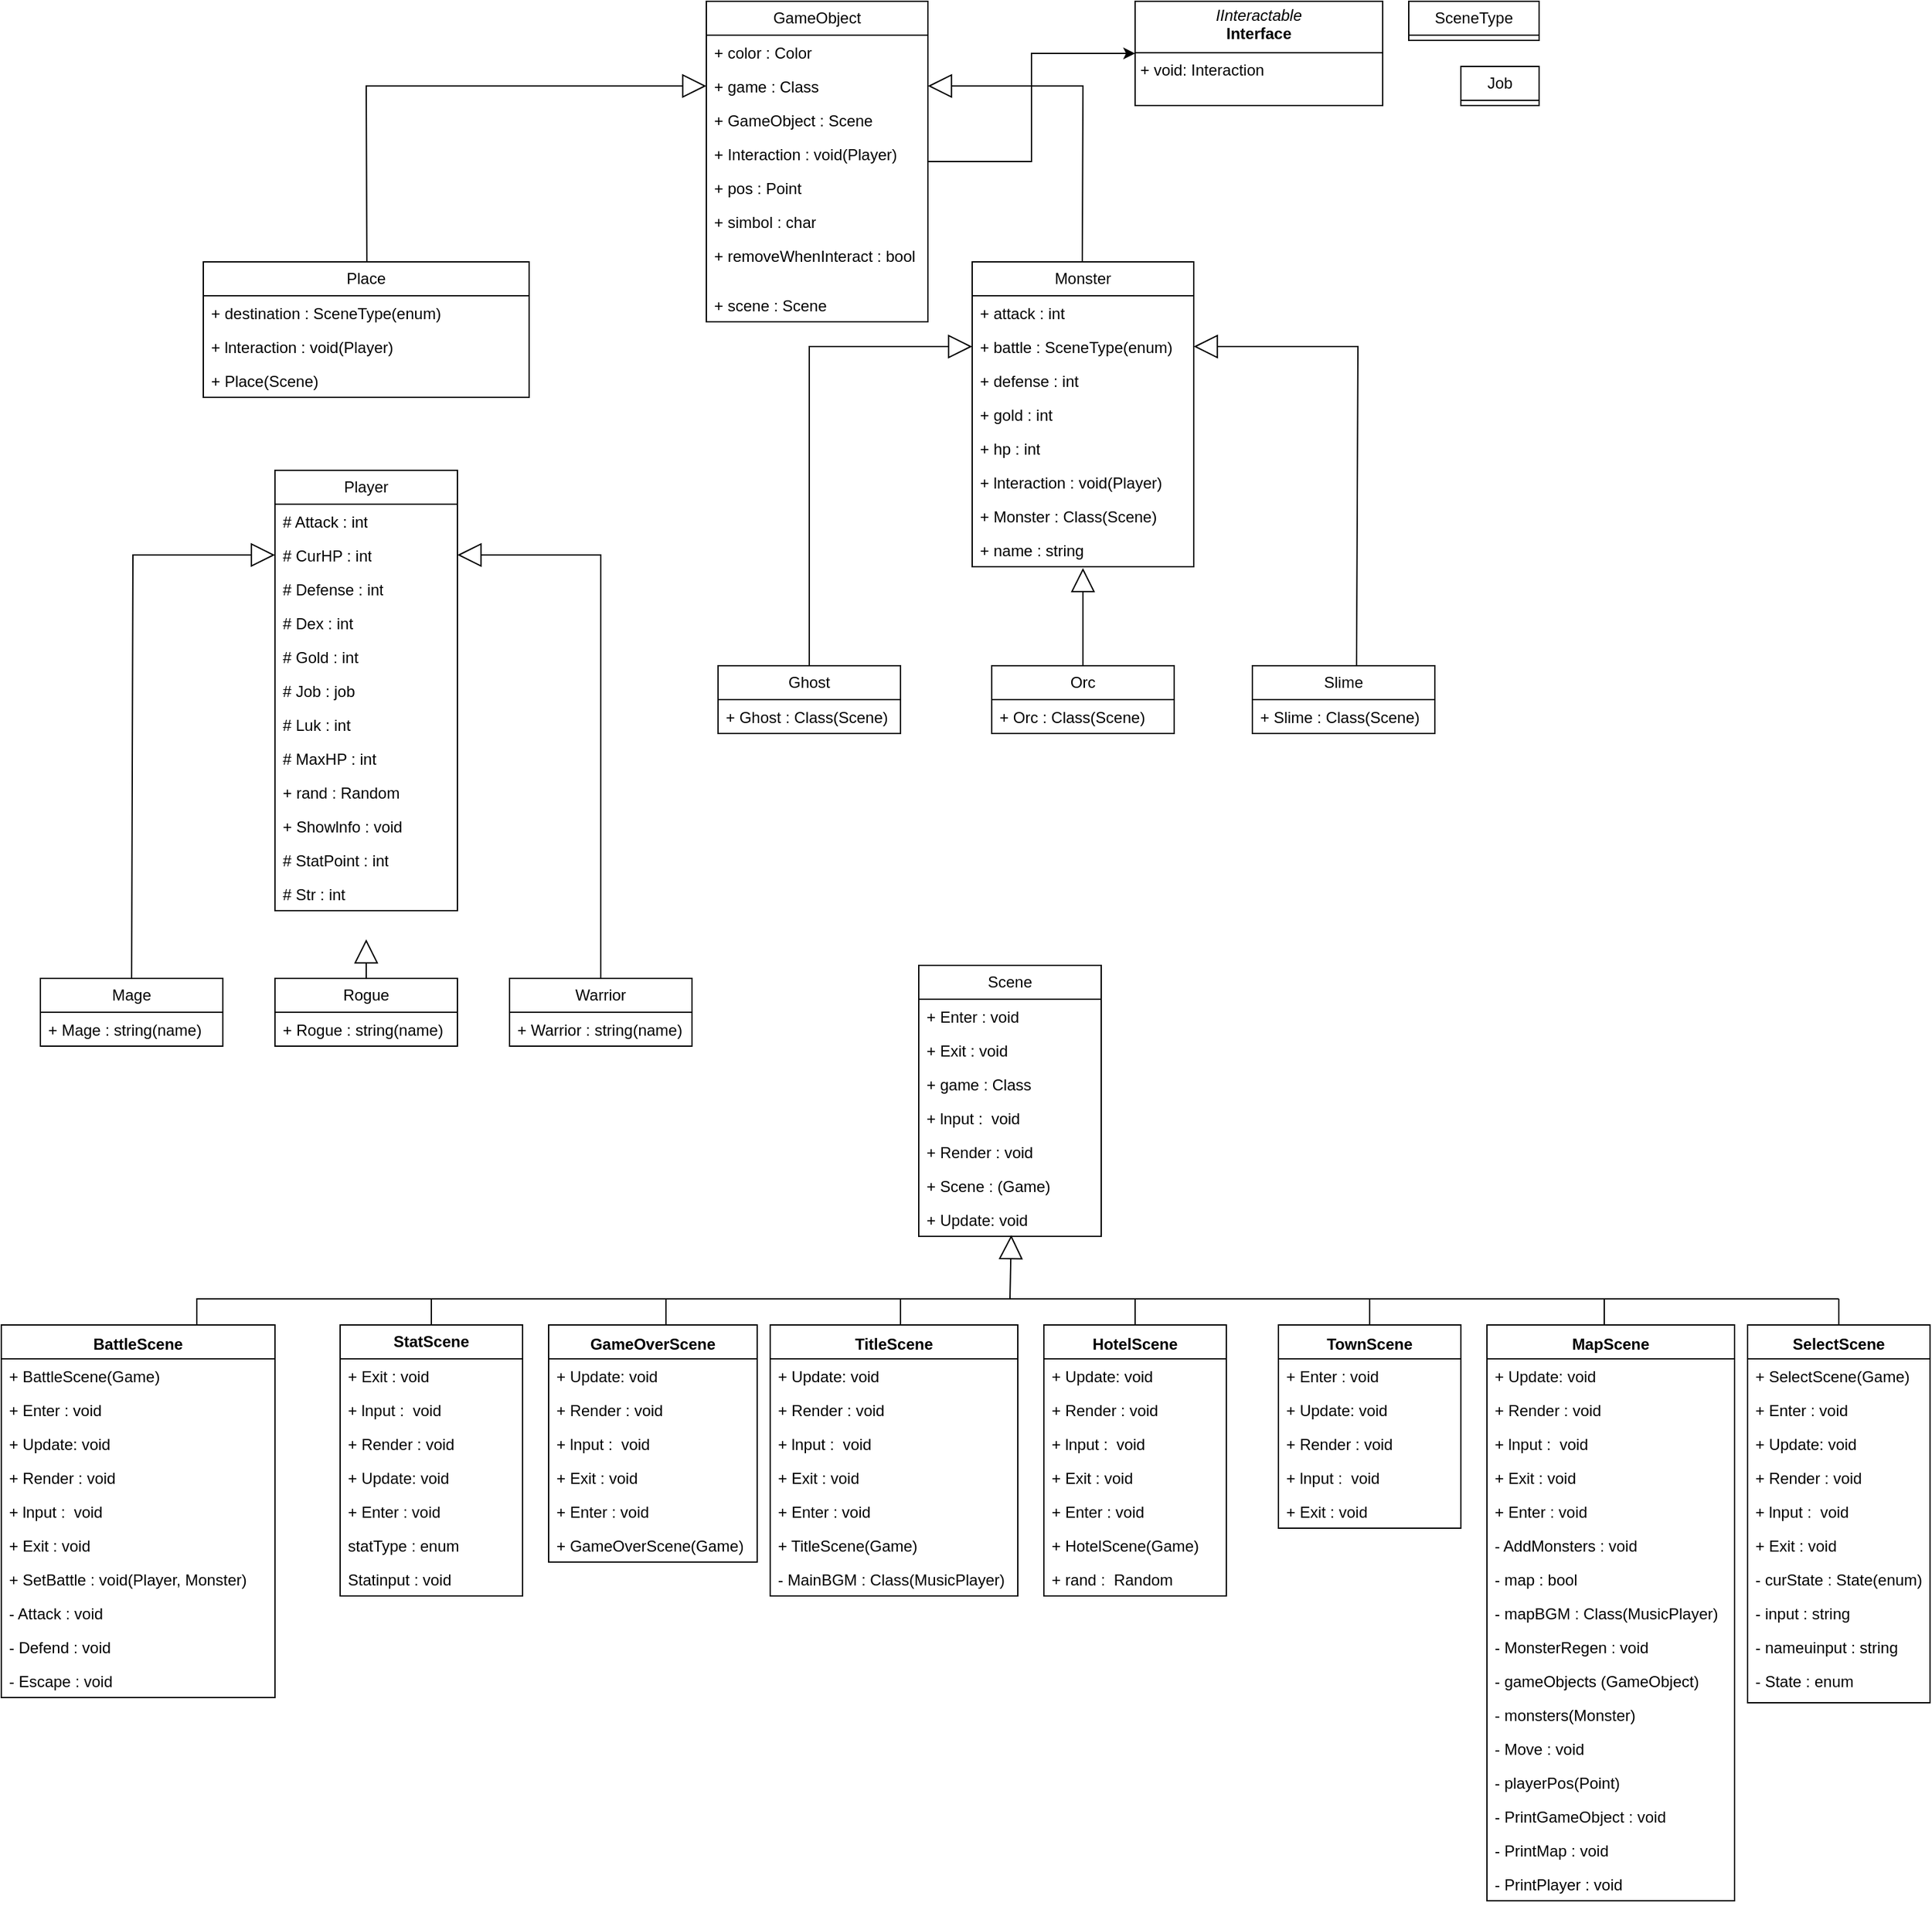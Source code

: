 <mxfile version="24.7.7">
  <diagram name="페이지-1" id="ybcereJRjwq0Tpr9Gh8Q">
    <mxGraphModel dx="2000" dy="542" grid="1" gridSize="10" guides="1" tooltips="1" connect="1" arrows="1" fold="1" page="1" pageScale="1" pageWidth="827" pageHeight="1169" math="0" shadow="0">
      <root>
        <mxCell id="0" />
        <mxCell id="1" parent="0" />
        <mxCell id="uHMEHCR13HXGGmABG1et-1" value="SceneType" style="swimlane;fontStyle=0;childLayout=stackLayout;horizontal=1;startSize=26;fillColor=none;horizontalStack=0;resizeParent=1;resizeParentMax=0;resizeLast=0;collapsible=1;marginBottom=0;whiteSpace=wrap;html=1;" vertex="1" collapsed="1" parent="1">
          <mxGeometry x="720" y="40" width="100" height="30" as="geometry">
            <mxRectangle x="720" y="40" width="140" height="234" as="alternateBounds" />
          </mxGeometry>
        </mxCell>
        <mxCell id="uHMEHCR13HXGGmABG1et-2" value="+ Title&amp;nbsp;: enum" style="text;strokeColor=none;fillColor=none;align=left;verticalAlign=top;spacingLeft=4;spacingRight=4;overflow=hidden;rotatable=0;points=[[0,0.5],[1,0.5]];portConstraint=eastwest;whiteSpace=wrap;html=1;" vertex="1" parent="uHMEHCR13HXGGmABG1et-1">
          <mxGeometry y="26" width="140" height="26" as="geometry" />
        </mxCell>
        <mxCell id="uHMEHCR13HXGGmABG1et-3" value="+ Select&amp;nbsp;: enum" style="text;strokeColor=none;fillColor=none;align=left;verticalAlign=top;spacingLeft=4;spacingRight=4;overflow=hidden;rotatable=0;points=[[0,0.5],[1,0.5]];portConstraint=eastwest;whiteSpace=wrap;html=1;" vertex="1" parent="uHMEHCR13HXGGmABG1et-1">
          <mxGeometry y="52" width="140" height="26" as="geometry" />
        </mxCell>
        <mxCell id="uHMEHCR13HXGGmABG1et-4" value="+ Town&amp;nbsp;: enum" style="text;strokeColor=none;fillColor=none;align=left;verticalAlign=top;spacingLeft=4;spacingRight=4;overflow=hidden;rotatable=0;points=[[0,0.5],[1,0.5]];portConstraint=eastwest;whiteSpace=wrap;html=1;" vertex="1" parent="uHMEHCR13HXGGmABG1et-1">
          <mxGeometry y="78" width="140" height="26" as="geometry" />
        </mxCell>
        <mxCell id="uHMEHCR13HXGGmABG1et-24" value="+ Hotel : enum" style="text;strokeColor=none;fillColor=none;align=left;verticalAlign=top;spacingLeft=4;spacingRight=4;overflow=hidden;rotatable=0;points=[[0,0.5],[1,0.5]];portConstraint=eastwest;whiteSpace=wrap;html=1;" vertex="1" parent="uHMEHCR13HXGGmABG1et-1">
          <mxGeometry y="104" width="140" height="26" as="geometry" />
        </mxCell>
        <mxCell id="uHMEHCR13HXGGmABG1et-23" value="+ Battle : enum" style="text;strokeColor=none;fillColor=none;align=left;verticalAlign=top;spacingLeft=4;spacingRight=4;overflow=hidden;rotatable=0;points=[[0,0.5],[1,0.5]];portConstraint=eastwest;whiteSpace=wrap;html=1;" vertex="1" parent="uHMEHCR13HXGGmABG1et-1">
          <mxGeometry y="130" width="140" height="26" as="geometry" />
        </mxCell>
        <mxCell id="uHMEHCR13HXGGmABG1et-22" value="+ Stat&amp;nbsp;: enum" style="text;strokeColor=none;fillColor=none;align=left;verticalAlign=top;spacingLeft=4;spacingRight=4;overflow=hidden;rotatable=0;points=[[0,0.5],[1,0.5]];portConstraint=eastwest;whiteSpace=wrap;html=1;" vertex="1" parent="uHMEHCR13HXGGmABG1et-1">
          <mxGeometry y="156" width="140" height="26" as="geometry" />
        </mxCell>
        <mxCell id="uHMEHCR13HXGGmABG1et-21" value="+ Map&amp;nbsp;: enum" style="text;strokeColor=none;fillColor=none;align=left;verticalAlign=top;spacingLeft=4;spacingRight=4;overflow=hidden;rotatable=0;points=[[0,0.5],[1,0.5]];portConstraint=eastwest;whiteSpace=wrap;html=1;" vertex="1" parent="uHMEHCR13HXGGmABG1et-1">
          <mxGeometry y="182" width="140" height="26" as="geometry" />
        </mxCell>
        <mxCell id="uHMEHCR13HXGGmABG1et-20" value="+ GameOver&amp;nbsp;: enum" style="text;strokeColor=none;fillColor=none;align=left;verticalAlign=top;spacingLeft=4;spacingRight=4;overflow=hidden;rotatable=0;points=[[0,0.5],[1,0.5]];portConstraint=eastwest;whiteSpace=wrap;html=1;" vertex="1" parent="uHMEHCR13HXGGmABG1et-1">
          <mxGeometry y="208" width="140" height="26" as="geometry" />
        </mxCell>
        <mxCell id="uHMEHCR13HXGGmABG1et-70" style="edgeStyle=orthogonalEdgeStyle;rounded=0;orthogonalLoop=1;jettySize=auto;html=1;entryX=0;entryY=0.5;entryDx=0;entryDy=0;" edge="1" parent="1" source="uHMEHCR13HXGGmABG1et-5" target="uHMEHCR13HXGGmABG1et-25">
          <mxGeometry relative="1" as="geometry" />
        </mxCell>
        <mxCell id="uHMEHCR13HXGGmABG1et-5" value="GameObject" style="swimlane;fontStyle=0;childLayout=stackLayout;horizontal=1;startSize=26;fillColor=none;horizontalStack=0;resizeParent=1;resizeParentMax=0;resizeLast=0;collapsible=1;marginBottom=0;whiteSpace=wrap;html=1;" vertex="1" parent="1">
          <mxGeometry x="181" y="40" width="170" height="246" as="geometry">
            <mxRectangle x="210" y="40" width="110" height="30" as="alternateBounds" />
          </mxGeometry>
        </mxCell>
        <mxCell id="uHMEHCR13HXGGmABG1et-6" value="+ color : Color" style="text;strokeColor=none;fillColor=none;align=left;verticalAlign=top;spacingLeft=4;spacingRight=4;overflow=hidden;rotatable=0;points=[[0,0.5],[1,0.5]];portConstraint=eastwest;whiteSpace=wrap;html=1;" vertex="1" parent="uHMEHCR13HXGGmABG1et-5">
          <mxGeometry y="26" width="170" height="26" as="geometry" />
        </mxCell>
        <mxCell id="uHMEHCR13HXGGmABG1et-7" value="+ game : Class" style="text;strokeColor=none;fillColor=none;align=left;verticalAlign=top;spacingLeft=4;spacingRight=4;overflow=hidden;rotatable=0;points=[[0,0.5],[1,0.5]];portConstraint=eastwest;whiteSpace=wrap;html=1;" vertex="1" parent="uHMEHCR13HXGGmABG1et-5">
          <mxGeometry y="52" width="170" height="26" as="geometry" />
        </mxCell>
        <mxCell id="uHMEHCR13HXGGmABG1et-8" value="+ GameObject&amp;nbsp;: Scene" style="text;strokeColor=none;fillColor=none;align=left;verticalAlign=top;spacingLeft=4;spacingRight=4;overflow=hidden;rotatable=0;points=[[0,0.5],[1,0.5]];portConstraint=eastwest;whiteSpace=wrap;html=1;" vertex="1" parent="uHMEHCR13HXGGmABG1et-5">
          <mxGeometry y="78" width="170" height="26" as="geometry" />
        </mxCell>
        <mxCell id="uHMEHCR13HXGGmABG1et-106" value="+ Interaction : void(Player)" style="text;strokeColor=none;fillColor=none;align=left;verticalAlign=top;spacingLeft=4;spacingRight=4;overflow=hidden;rotatable=0;points=[[0,0.5],[1,0.5]];portConstraint=eastwest;whiteSpace=wrap;html=1;" vertex="1" parent="uHMEHCR13HXGGmABG1et-5">
          <mxGeometry y="104" width="170" height="26" as="geometry" />
        </mxCell>
        <mxCell id="uHMEHCR13HXGGmABG1et-105" value="+ pos : Point" style="text;strokeColor=none;fillColor=none;align=left;verticalAlign=top;spacingLeft=4;spacingRight=4;overflow=hidden;rotatable=0;points=[[0,0.5],[1,0.5]];portConstraint=eastwest;whiteSpace=wrap;html=1;" vertex="1" parent="uHMEHCR13HXGGmABG1et-5">
          <mxGeometry y="130" width="170" height="26" as="geometry" />
        </mxCell>
        <mxCell id="uHMEHCR13HXGGmABG1et-104" value="+ simbol : char" style="text;strokeColor=none;fillColor=none;align=left;verticalAlign=top;spacingLeft=4;spacingRight=4;overflow=hidden;rotatable=0;points=[[0,0.5],[1,0.5]];portConstraint=eastwest;whiteSpace=wrap;html=1;" vertex="1" parent="uHMEHCR13HXGGmABG1et-5">
          <mxGeometry y="156" width="170" height="26" as="geometry" />
        </mxCell>
        <mxCell id="uHMEHCR13HXGGmABG1et-103" value="+&amp;nbsp;removeWhenInteract : bool" style="text;strokeColor=none;fillColor=none;align=left;verticalAlign=top;spacingLeft=4;spacingRight=4;overflow=hidden;rotatable=0;points=[[0,0.5],[1,0.5]];portConstraint=eastwest;whiteSpace=wrap;html=1;" vertex="1" parent="uHMEHCR13HXGGmABG1et-5">
          <mxGeometry y="182" width="170" height="38" as="geometry" />
        </mxCell>
        <mxCell id="uHMEHCR13HXGGmABG1et-102" value="+ scene : Scene" style="text;strokeColor=none;fillColor=none;align=left;verticalAlign=top;spacingLeft=4;spacingRight=4;overflow=hidden;rotatable=0;points=[[0,0.5],[1,0.5]];portConstraint=eastwest;whiteSpace=wrap;html=1;" vertex="1" parent="uHMEHCR13HXGGmABG1et-5">
          <mxGeometry y="220" width="170" height="26" as="geometry" />
        </mxCell>
        <mxCell id="uHMEHCR13HXGGmABG1et-9" value="Place" style="swimlane;fontStyle=0;childLayout=stackLayout;horizontal=1;startSize=26;fillColor=none;horizontalStack=0;resizeParent=1;resizeParentMax=0;resizeLast=0;collapsible=1;marginBottom=0;whiteSpace=wrap;html=1;" vertex="1" parent="1">
          <mxGeometry x="-205" y="240" width="250" height="104" as="geometry" />
        </mxCell>
        <mxCell id="uHMEHCR13HXGGmABG1et-10" value="+ destination : SceneType(enum)" style="text;strokeColor=none;fillColor=none;align=left;verticalAlign=top;spacingLeft=4;spacingRight=4;overflow=hidden;rotatable=0;points=[[0,0.5],[1,0.5]];portConstraint=eastwest;whiteSpace=wrap;html=1;" vertex="1" parent="uHMEHCR13HXGGmABG1et-9">
          <mxGeometry y="26" width="250" height="26" as="geometry" />
        </mxCell>
        <mxCell id="uHMEHCR13HXGGmABG1et-11" value="+ lnteraction : void(Player)" style="text;strokeColor=none;fillColor=none;align=left;verticalAlign=top;spacingLeft=4;spacingRight=4;overflow=hidden;rotatable=0;points=[[0,0.5],[1,0.5]];portConstraint=eastwest;whiteSpace=wrap;html=1;" vertex="1" parent="uHMEHCR13HXGGmABG1et-9">
          <mxGeometry y="52" width="250" height="26" as="geometry" />
        </mxCell>
        <mxCell id="uHMEHCR13HXGGmABG1et-12" value="+ Place(Scene)" style="text;strokeColor=none;fillColor=none;align=left;verticalAlign=top;spacingLeft=4;spacingRight=4;overflow=hidden;rotatable=0;points=[[0,0.5],[1,0.5]];portConstraint=eastwest;whiteSpace=wrap;html=1;" vertex="1" parent="uHMEHCR13HXGGmABG1et-9">
          <mxGeometry y="78" width="250" height="26" as="geometry" />
        </mxCell>
        <mxCell id="uHMEHCR13HXGGmABG1et-13" value="Job" style="swimlane;fontStyle=0;childLayout=stackLayout;horizontal=1;startSize=26;fillColor=none;horizontalStack=0;resizeParent=1;resizeParentMax=0;resizeLast=0;collapsible=1;marginBottom=0;whiteSpace=wrap;html=1;" vertex="1" collapsed="1" parent="1">
          <mxGeometry x="760" y="90" width="60" height="30" as="geometry">
            <mxRectangle x="760" y="90" width="140" height="104" as="alternateBounds" />
          </mxGeometry>
        </mxCell>
        <mxCell id="uHMEHCR13HXGGmABG1et-14" value="+ Warrior&amp;nbsp;: enum" style="text;strokeColor=none;fillColor=none;align=left;verticalAlign=top;spacingLeft=4;spacingRight=4;overflow=hidden;rotatable=0;points=[[0,0.5],[1,0.5]];portConstraint=eastwest;whiteSpace=wrap;html=1;" vertex="1" parent="uHMEHCR13HXGGmABG1et-13">
          <mxGeometry y="26" width="140" height="26" as="geometry" />
        </mxCell>
        <mxCell id="uHMEHCR13HXGGmABG1et-15" value="+ Mage&amp;nbsp;: enum" style="text;strokeColor=none;fillColor=none;align=left;verticalAlign=top;spacingLeft=4;spacingRight=4;overflow=hidden;rotatable=0;points=[[0,0.5],[1,0.5]];portConstraint=eastwest;whiteSpace=wrap;html=1;" vertex="1" parent="uHMEHCR13HXGGmABG1et-13">
          <mxGeometry y="52" width="140" height="26" as="geometry" />
        </mxCell>
        <mxCell id="uHMEHCR13HXGGmABG1et-16" value="+ Rogue&amp;nbsp;: enum" style="text;strokeColor=none;fillColor=none;align=left;verticalAlign=top;spacingLeft=4;spacingRight=4;overflow=hidden;rotatable=0;points=[[0,0.5],[1,0.5]];portConstraint=eastwest;whiteSpace=wrap;html=1;" vertex="1" parent="uHMEHCR13HXGGmABG1et-13">
          <mxGeometry y="78" width="140" height="26" as="geometry" />
        </mxCell>
        <mxCell id="uHMEHCR13HXGGmABG1et-25" value="&lt;p style=&quot;margin:0px;margin-top:4px;text-align:center;&quot;&gt;&lt;i&gt;IInteractable&lt;/i&gt;&lt;br&gt;&lt;b&gt;Interface&lt;/b&gt;&lt;/p&gt;&lt;hr size=&quot;1&quot; style=&quot;border-style:solid;&quot;&gt;&lt;p style=&quot;margin:0px;margin-left:4px;&quot;&gt;+ void: Interaction&lt;/p&gt;&lt;p style=&quot;margin:0px;margin-left:4px;&quot;&gt;&lt;br&gt;&lt;/p&gt;" style="verticalAlign=top;align=left;overflow=fill;html=1;whiteSpace=wrap;" vertex="1" parent="1">
          <mxGeometry x="510" y="40" width="190" height="80" as="geometry" />
        </mxCell>
        <mxCell id="uHMEHCR13HXGGmABG1et-26" value="Slime" style="swimlane;fontStyle=0;childLayout=stackLayout;horizontal=1;startSize=26;fillColor=none;horizontalStack=0;resizeParent=1;resizeParentMax=0;resizeLast=0;collapsible=1;marginBottom=0;whiteSpace=wrap;html=1;" vertex="1" parent="1">
          <mxGeometry x="600" y="550" width="140" height="52" as="geometry">
            <mxRectangle x="610" y="400" width="70" height="30" as="alternateBounds" />
          </mxGeometry>
        </mxCell>
        <mxCell id="uHMEHCR13HXGGmABG1et-27" value="+ Slime&amp;nbsp;: Class(Scene)" style="text;strokeColor=none;fillColor=none;align=left;verticalAlign=top;spacingLeft=4;spacingRight=4;overflow=hidden;rotatable=0;points=[[0,0.5],[1,0.5]];portConstraint=eastwest;whiteSpace=wrap;html=1;" vertex="1" parent="uHMEHCR13HXGGmABG1et-26">
          <mxGeometry y="26" width="140" height="26" as="geometry" />
        </mxCell>
        <mxCell id="uHMEHCR13HXGGmABG1et-30" value="Rogue" style="swimlane;fontStyle=0;childLayout=stackLayout;horizontal=1;startSize=26;fillColor=none;horizontalStack=0;resizeParent=1;resizeParentMax=0;resizeLast=0;collapsible=1;marginBottom=0;whiteSpace=wrap;html=1;" vertex="1" parent="1">
          <mxGeometry x="-150" y="790" width="140" height="52" as="geometry" />
        </mxCell>
        <mxCell id="uHMEHCR13HXGGmABG1et-31" value="+ Rogue&amp;nbsp;: string(name)" style="text;strokeColor=none;fillColor=none;align=left;verticalAlign=top;spacingLeft=4;spacingRight=4;overflow=hidden;rotatable=0;points=[[0,0.5],[1,0.5]];portConstraint=eastwest;whiteSpace=wrap;html=1;" vertex="1" parent="uHMEHCR13HXGGmABG1et-30">
          <mxGeometry y="26" width="140" height="26" as="geometry" />
        </mxCell>
        <mxCell id="uHMEHCR13HXGGmABG1et-34" value="Mage" style="swimlane;fontStyle=0;childLayout=stackLayout;horizontal=1;startSize=26;fillColor=none;horizontalStack=0;resizeParent=1;resizeParentMax=0;resizeLast=0;collapsible=1;marginBottom=0;whiteSpace=wrap;html=1;" vertex="1" parent="1">
          <mxGeometry x="-330" y="790" width="140" height="52" as="geometry" />
        </mxCell>
        <mxCell id="uHMEHCR13HXGGmABG1et-35" value="+ Mage : string(name)" style="text;strokeColor=none;fillColor=none;align=left;verticalAlign=top;spacingLeft=4;spacingRight=4;overflow=hidden;rotatable=0;points=[[0,0.5],[1,0.5]];portConstraint=eastwest;whiteSpace=wrap;html=1;" vertex="1" parent="uHMEHCR13HXGGmABG1et-34">
          <mxGeometry y="26" width="140" height="26" as="geometry" />
        </mxCell>
        <mxCell id="uHMEHCR13HXGGmABG1et-38" value="Player" style="swimlane;fontStyle=0;childLayout=stackLayout;horizontal=1;startSize=26;fillColor=none;horizontalStack=0;resizeParent=1;resizeParentMax=0;resizeLast=0;collapsible=1;marginBottom=0;whiteSpace=wrap;html=1;" vertex="1" parent="1">
          <mxGeometry x="-150" y="400" width="140" height="338" as="geometry" />
        </mxCell>
        <mxCell id="uHMEHCR13HXGGmABG1et-39" value="# Attack : int" style="text;strokeColor=none;fillColor=none;align=left;verticalAlign=top;spacingLeft=4;spacingRight=4;overflow=hidden;rotatable=0;points=[[0,0.5],[1,0.5]];portConstraint=eastwest;whiteSpace=wrap;html=1;" vertex="1" parent="uHMEHCR13HXGGmABG1et-38">
          <mxGeometry y="26" width="140" height="26" as="geometry" />
        </mxCell>
        <mxCell id="uHMEHCR13HXGGmABG1et-40" value="# CurHP : int" style="text;strokeColor=none;fillColor=none;align=left;verticalAlign=top;spacingLeft=4;spacingRight=4;overflow=hidden;rotatable=0;points=[[0,0.5],[1,0.5]];portConstraint=eastwest;whiteSpace=wrap;html=1;" vertex="1" parent="uHMEHCR13HXGGmABG1et-38">
          <mxGeometry y="52" width="140" height="26" as="geometry" />
        </mxCell>
        <mxCell id="uHMEHCR13HXGGmABG1et-129" value="# Defense : int" style="text;strokeColor=none;fillColor=none;align=left;verticalAlign=top;spacingLeft=4;spacingRight=4;overflow=hidden;rotatable=0;points=[[0,0.5],[1,0.5]];portConstraint=eastwest;whiteSpace=wrap;html=1;" vertex="1" parent="uHMEHCR13HXGGmABG1et-38">
          <mxGeometry y="78" width="140" height="26" as="geometry" />
        </mxCell>
        <mxCell id="uHMEHCR13HXGGmABG1et-128" value="# Dex : int" style="text;strokeColor=none;fillColor=none;align=left;verticalAlign=top;spacingLeft=4;spacingRight=4;overflow=hidden;rotatable=0;points=[[0,0.5],[1,0.5]];portConstraint=eastwest;whiteSpace=wrap;html=1;" vertex="1" parent="uHMEHCR13HXGGmABG1et-38">
          <mxGeometry y="104" width="140" height="26" as="geometry" />
        </mxCell>
        <mxCell id="uHMEHCR13HXGGmABG1et-127" value="# Gold : int" style="text;strokeColor=none;fillColor=none;align=left;verticalAlign=top;spacingLeft=4;spacingRight=4;overflow=hidden;rotatable=0;points=[[0,0.5],[1,0.5]];portConstraint=eastwest;whiteSpace=wrap;html=1;" vertex="1" parent="uHMEHCR13HXGGmABG1et-38">
          <mxGeometry y="130" width="140" height="26" as="geometry" />
        </mxCell>
        <mxCell id="uHMEHCR13HXGGmABG1et-126" value="# Job : job" style="text;strokeColor=none;fillColor=none;align=left;verticalAlign=top;spacingLeft=4;spacingRight=4;overflow=hidden;rotatable=0;points=[[0,0.5],[1,0.5]];portConstraint=eastwest;whiteSpace=wrap;html=1;" vertex="1" parent="uHMEHCR13HXGGmABG1et-38">
          <mxGeometry y="156" width="140" height="26" as="geometry" />
        </mxCell>
        <mxCell id="uHMEHCR13HXGGmABG1et-125" value="# Luk : int" style="text;strokeColor=none;fillColor=none;align=left;verticalAlign=top;spacingLeft=4;spacingRight=4;overflow=hidden;rotatable=0;points=[[0,0.5],[1,0.5]];portConstraint=eastwest;whiteSpace=wrap;html=1;" vertex="1" parent="uHMEHCR13HXGGmABG1et-38">
          <mxGeometry y="182" width="140" height="26" as="geometry" />
        </mxCell>
        <mxCell id="uHMEHCR13HXGGmABG1et-124" value="# MaxHP : int" style="text;strokeColor=none;fillColor=none;align=left;verticalAlign=top;spacingLeft=4;spacingRight=4;overflow=hidden;rotatable=0;points=[[0,0.5],[1,0.5]];portConstraint=eastwest;whiteSpace=wrap;html=1;" vertex="1" parent="uHMEHCR13HXGGmABG1et-38">
          <mxGeometry y="208" width="140" height="26" as="geometry" />
        </mxCell>
        <mxCell id="uHMEHCR13HXGGmABG1et-123" value="+ rand : Random" style="text;strokeColor=none;fillColor=none;align=left;verticalAlign=top;spacingLeft=4;spacingRight=4;overflow=hidden;rotatable=0;points=[[0,0.5],[1,0.5]];portConstraint=eastwest;whiteSpace=wrap;html=1;" vertex="1" parent="uHMEHCR13HXGGmABG1et-38">
          <mxGeometry y="234" width="140" height="26" as="geometry" />
        </mxCell>
        <mxCell id="uHMEHCR13HXGGmABG1et-122" value="+ Showlnfo : void" style="text;strokeColor=none;fillColor=none;align=left;verticalAlign=top;spacingLeft=4;spacingRight=4;overflow=hidden;rotatable=0;points=[[0,0.5],[1,0.5]];portConstraint=eastwest;whiteSpace=wrap;html=1;" vertex="1" parent="uHMEHCR13HXGGmABG1et-38">
          <mxGeometry y="260" width="140" height="26" as="geometry" />
        </mxCell>
        <mxCell id="uHMEHCR13HXGGmABG1et-121" value="# StatPoint : int" style="text;strokeColor=none;fillColor=none;align=left;verticalAlign=top;spacingLeft=4;spacingRight=4;overflow=hidden;rotatable=0;points=[[0,0.5],[1,0.5]];portConstraint=eastwest;whiteSpace=wrap;html=1;" vertex="1" parent="uHMEHCR13HXGGmABG1et-38">
          <mxGeometry y="286" width="140" height="26" as="geometry" />
        </mxCell>
        <mxCell id="uHMEHCR13HXGGmABG1et-120" value="# Str : int" style="text;strokeColor=none;fillColor=none;align=left;verticalAlign=top;spacingLeft=4;spacingRight=4;overflow=hidden;rotatable=0;points=[[0,0.5],[1,0.5]];portConstraint=eastwest;whiteSpace=wrap;html=1;" vertex="1" parent="uHMEHCR13HXGGmABG1et-38">
          <mxGeometry y="312" width="140" height="26" as="geometry" />
        </mxCell>
        <mxCell id="uHMEHCR13HXGGmABG1et-42" value="Orc" style="swimlane;fontStyle=0;childLayout=stackLayout;horizontal=1;startSize=26;fillColor=none;horizontalStack=0;resizeParent=1;resizeParentMax=0;resizeLast=0;collapsible=1;marginBottom=0;whiteSpace=wrap;html=1;" vertex="1" parent="1">
          <mxGeometry x="400" y="550" width="140" height="52" as="geometry" />
        </mxCell>
        <mxCell id="uHMEHCR13HXGGmABG1et-43" value="+ Orc&amp;nbsp;: Class(Scene)" style="text;strokeColor=none;fillColor=none;align=left;verticalAlign=top;spacingLeft=4;spacingRight=4;overflow=hidden;rotatable=0;points=[[0,0.5],[1,0.5]];portConstraint=eastwest;whiteSpace=wrap;html=1;" vertex="1" parent="uHMEHCR13HXGGmABG1et-42">
          <mxGeometry y="26" width="140" height="26" as="geometry" />
        </mxCell>
        <mxCell id="uHMEHCR13HXGGmABG1et-46" value="Ghost" style="swimlane;fontStyle=0;childLayout=stackLayout;horizontal=1;startSize=26;fillColor=none;horizontalStack=0;resizeParent=1;resizeParentMax=0;resizeLast=0;collapsible=1;marginBottom=0;whiteSpace=wrap;html=1;" vertex="1" parent="1">
          <mxGeometry x="190" y="550" width="140" height="52" as="geometry" />
        </mxCell>
        <mxCell id="uHMEHCR13HXGGmABG1et-47" value="+ Ghost : Class(Scene)" style="text;strokeColor=none;fillColor=none;align=left;verticalAlign=top;spacingLeft=4;spacingRight=4;overflow=hidden;rotatable=0;points=[[0,0.5],[1,0.5]];portConstraint=eastwest;whiteSpace=wrap;html=1;" vertex="1" parent="uHMEHCR13HXGGmABG1et-46">
          <mxGeometry y="26" width="140" height="26" as="geometry" />
        </mxCell>
        <mxCell id="uHMEHCR13HXGGmABG1et-50" value="Monster" style="swimlane;fontStyle=0;childLayout=stackLayout;horizontal=1;startSize=26;fillColor=none;horizontalStack=0;resizeParent=1;resizeParentMax=0;resizeLast=0;collapsible=1;marginBottom=0;whiteSpace=wrap;html=1;" vertex="1" parent="1">
          <mxGeometry x="385" y="240" width="170" height="234" as="geometry">
            <mxRectangle x="400" y="240" width="80" height="30" as="alternateBounds" />
          </mxGeometry>
        </mxCell>
        <mxCell id="uHMEHCR13HXGGmABG1et-51" value="+ attack : int" style="text;strokeColor=none;fillColor=none;align=left;verticalAlign=top;spacingLeft=4;spacingRight=4;overflow=hidden;rotatable=0;points=[[0,0.5],[1,0.5]];portConstraint=eastwest;whiteSpace=wrap;html=1;" vertex="1" parent="uHMEHCR13HXGGmABG1et-50">
          <mxGeometry y="26" width="170" height="26" as="geometry" />
        </mxCell>
        <mxCell id="uHMEHCR13HXGGmABG1et-52" value="+ battle : SceneType(enum)" style="text;strokeColor=none;fillColor=none;align=left;verticalAlign=top;spacingLeft=4;spacingRight=4;overflow=hidden;rotatable=0;points=[[0,0.5],[1,0.5]];portConstraint=eastwest;whiteSpace=wrap;html=1;" vertex="1" parent="uHMEHCR13HXGGmABG1et-50">
          <mxGeometry y="52" width="170" height="26" as="geometry" />
        </mxCell>
        <mxCell id="uHMEHCR13HXGGmABG1et-53" value="+ defense : int" style="text;strokeColor=none;fillColor=none;align=left;verticalAlign=top;spacingLeft=4;spacingRight=4;overflow=hidden;rotatable=0;points=[[0,0.5],[1,0.5]];portConstraint=eastwest;whiteSpace=wrap;html=1;" vertex="1" parent="uHMEHCR13HXGGmABG1et-50">
          <mxGeometry y="78" width="170" height="26" as="geometry" />
        </mxCell>
        <mxCell id="uHMEHCR13HXGGmABG1et-107" value="+ gold : int" style="text;strokeColor=none;fillColor=none;align=left;verticalAlign=top;spacingLeft=4;spacingRight=4;overflow=hidden;rotatable=0;points=[[0,0.5],[1,0.5]];portConstraint=eastwest;whiteSpace=wrap;html=1;" vertex="1" parent="uHMEHCR13HXGGmABG1et-50">
          <mxGeometry y="104" width="170" height="26" as="geometry" />
        </mxCell>
        <mxCell id="uHMEHCR13HXGGmABG1et-119" value="+ hp : int" style="text;strokeColor=none;fillColor=none;align=left;verticalAlign=top;spacingLeft=4;spacingRight=4;overflow=hidden;rotatable=0;points=[[0,0.5],[1,0.5]];portConstraint=eastwest;whiteSpace=wrap;html=1;" vertex="1" parent="uHMEHCR13HXGGmABG1et-50">
          <mxGeometry y="130" width="170" height="26" as="geometry" />
        </mxCell>
        <mxCell id="uHMEHCR13HXGGmABG1et-118" value="+ lnteraction : void(Player)" style="text;strokeColor=none;fillColor=none;align=left;verticalAlign=top;spacingLeft=4;spacingRight=4;overflow=hidden;rotatable=0;points=[[0,0.5],[1,0.5]];portConstraint=eastwest;whiteSpace=wrap;html=1;" vertex="1" parent="uHMEHCR13HXGGmABG1et-50">
          <mxGeometry y="156" width="170" height="26" as="geometry" />
        </mxCell>
        <mxCell id="uHMEHCR13HXGGmABG1et-117" value="+ Monster : Class(Scene)" style="text;strokeColor=none;fillColor=none;align=left;verticalAlign=top;spacingLeft=4;spacingRight=4;overflow=hidden;rotatable=0;points=[[0,0.5],[1,0.5]];portConstraint=eastwest;whiteSpace=wrap;html=1;" vertex="1" parent="uHMEHCR13HXGGmABG1et-50">
          <mxGeometry y="182" width="170" height="26" as="geometry" />
        </mxCell>
        <mxCell id="uHMEHCR13HXGGmABG1et-116" value="+ name : string" style="text;strokeColor=none;fillColor=none;align=left;verticalAlign=top;spacingLeft=4;spacingRight=4;overflow=hidden;rotatable=0;points=[[0,0.5],[1,0.5]];portConstraint=eastwest;whiteSpace=wrap;html=1;" vertex="1" parent="uHMEHCR13HXGGmABG1et-50">
          <mxGeometry y="208" width="170" height="26" as="geometry" />
        </mxCell>
        <mxCell id="uHMEHCR13HXGGmABG1et-54" value="Warrior" style="swimlane;fontStyle=0;childLayout=stackLayout;horizontal=1;startSize=26;fillColor=none;horizontalStack=0;resizeParent=1;resizeParentMax=0;resizeLast=0;collapsible=1;marginBottom=0;whiteSpace=wrap;html=1;" vertex="1" parent="1">
          <mxGeometry x="30" y="790" width="140" height="52" as="geometry" />
        </mxCell>
        <mxCell id="uHMEHCR13HXGGmABG1et-55" value="+ Warrior&amp;nbsp;: string(name)" style="text;strokeColor=none;fillColor=none;align=left;verticalAlign=top;spacingLeft=4;spacingRight=4;overflow=hidden;rotatable=0;points=[[0,0.5],[1,0.5]];portConstraint=eastwest;whiteSpace=wrap;html=1;" vertex="1" parent="uHMEHCR13HXGGmABG1et-54">
          <mxGeometry y="26" width="140" height="26" as="geometry" />
        </mxCell>
        <mxCell id="uHMEHCR13HXGGmABG1et-62" value="" style="endArrow=block;endSize=16;endFill=0;html=1;rounded=0;exitX=0.5;exitY=0;exitDx=0;exitDy=0;" edge="1" parent="1" source="uHMEHCR13HXGGmABG1et-42">
          <mxGeometry width="160" relative="1" as="geometry">
            <mxPoint x="469" y="384" as="sourcePoint" />
            <mxPoint x="470" y="475" as="targetPoint" />
          </mxGeometry>
        </mxCell>
        <mxCell id="uHMEHCR13HXGGmABG1et-63" value="" style="endArrow=block;endSize=16;endFill=0;html=1;rounded=0;entryX=1;entryY=0.5;entryDx=0;entryDy=0;" edge="1" parent="1" target="uHMEHCR13HXGGmABG1et-7">
          <mxGeometry width="160" relative="1" as="geometry">
            <mxPoint x="469.5" y="240" as="sourcePoint" />
            <mxPoint x="469.5" y="170" as="targetPoint" />
            <Array as="points">
              <mxPoint x="470" y="105" />
            </Array>
          </mxGeometry>
        </mxCell>
        <mxCell id="uHMEHCR13HXGGmABG1et-64" value="" style="endArrow=block;endSize=16;endFill=0;html=1;rounded=0;exitX=0.5;exitY=0;exitDx=0;exitDy=0;entryX=0;entryY=0.5;entryDx=0;entryDy=0;" edge="1" parent="1" source="uHMEHCR13HXGGmABG1et-46" target="uHMEHCR13HXGGmABG1et-52">
          <mxGeometry width="160" relative="1" as="geometry">
            <mxPoint x="260" y="400" as="sourcePoint" />
            <mxPoint x="259" y="344" as="targetPoint" />
            <Array as="points">
              <mxPoint x="260" y="305" />
            </Array>
          </mxGeometry>
        </mxCell>
        <mxCell id="uHMEHCR13HXGGmABG1et-65" value="" style="endArrow=block;endSize=16;endFill=0;html=1;rounded=0;exitX=0.571;exitY=0;exitDx=0;exitDy=0;entryX=1;entryY=0.5;entryDx=0;entryDy=0;exitPerimeter=0;" edge="1" parent="1" source="uHMEHCR13HXGGmABG1et-26" target="uHMEHCR13HXGGmABG1et-52">
          <mxGeometry width="160" relative="1" as="geometry">
            <mxPoint x="680.5" y="400" as="sourcePoint" />
            <mxPoint x="570" y="310" as="targetPoint" />
            <Array as="points">
              <mxPoint x="681" y="305" />
            </Array>
          </mxGeometry>
        </mxCell>
        <mxCell id="uHMEHCR13HXGGmABG1et-66" value="" style="endArrow=block;endSize=16;endFill=0;html=1;rounded=0;exitX=0.5;exitY=0;exitDx=0;exitDy=0;entryX=0;entryY=0.5;entryDx=0;entryDy=0;" edge="1" parent="1" target="uHMEHCR13HXGGmABG1et-7">
          <mxGeometry width="160" relative="1" as="geometry">
            <mxPoint x="-79.5" y="240" as="sourcePoint" />
            <mxPoint x="-80.5" y="184" as="targetPoint" />
            <Array as="points">
              <mxPoint x="-80" y="105" />
            </Array>
          </mxGeometry>
        </mxCell>
        <mxCell id="uHMEHCR13HXGGmABG1et-67" value="" style="endArrow=block;endSize=16;endFill=0;html=1;rounded=0;exitX=0.5;exitY=0;exitDx=0;exitDy=0;" edge="1" parent="1" source="uHMEHCR13HXGGmABG1et-30">
          <mxGeometry width="160" relative="1" as="geometry">
            <mxPoint x="-79.5" y="560" as="sourcePoint" />
            <mxPoint x="-80" y="760" as="targetPoint" />
          </mxGeometry>
        </mxCell>
        <mxCell id="uHMEHCR13HXGGmABG1et-68" value="" style="endArrow=block;endSize=16;endFill=0;html=1;rounded=0;exitX=0.5;exitY=0;exitDx=0;exitDy=0;entryX=1;entryY=0.5;entryDx=0;entryDy=0;" edge="1" parent="1" source="uHMEHCR13HXGGmABG1et-54" target="uHMEHCR13HXGGmABG1et-40">
          <mxGeometry width="160" relative="1" as="geometry">
            <mxPoint x="100.5" y="560" as="sourcePoint" />
            <mxPoint x="99.5" y="504" as="targetPoint" />
            <Array as="points">
              <mxPoint x="100" y="465" />
            </Array>
          </mxGeometry>
        </mxCell>
        <mxCell id="uHMEHCR13HXGGmABG1et-69" value="" style="endArrow=block;endSize=16;endFill=0;html=1;rounded=0;exitX=0.5;exitY=0;exitDx=0;exitDy=0;entryX=0;entryY=0.5;entryDx=0;entryDy=0;" edge="1" parent="1" source="uHMEHCR13HXGGmABG1et-34" target="uHMEHCR13HXGGmABG1et-40">
          <mxGeometry width="160" relative="1" as="geometry">
            <mxPoint x="-259.5" y="560" as="sourcePoint" />
            <mxPoint x="-260.5" y="504" as="targetPoint" />
            <Array as="points">
              <mxPoint x="-259" y="465" />
            </Array>
          </mxGeometry>
        </mxCell>
        <mxCell id="uHMEHCR13HXGGmABG1et-100" style="edgeStyle=orthogonalEdgeStyle;rounded=0;orthogonalLoop=1;jettySize=auto;html=1;endArrow=none;endFill=0;" edge="1" parent="1">
          <mxGeometry relative="1" as="geometry">
            <mxPoint x="690" y="1036" as="targetPoint" />
            <mxPoint x="690" y="1056" as="sourcePoint" />
          </mxGeometry>
        </mxCell>
        <mxCell id="uHMEHCR13HXGGmABG1et-99" style="edgeStyle=orthogonalEdgeStyle;rounded=0;orthogonalLoop=1;jettySize=auto;html=1;endArrow=none;endFill=0;" edge="1" parent="1">
          <mxGeometry relative="1" as="geometry">
            <mxPoint x="510" y="1036" as="targetPoint" />
            <mxPoint x="510" y="1056" as="sourcePoint" />
          </mxGeometry>
        </mxCell>
        <mxCell id="uHMEHCR13HXGGmABG1et-98" style="edgeStyle=orthogonalEdgeStyle;rounded=0;orthogonalLoop=1;jettySize=auto;html=1;endArrow=none;endFill=0;" edge="1" parent="1">
          <mxGeometry relative="1" as="geometry">
            <mxPoint x="330" y="1036" as="targetPoint" />
            <mxPoint x="330" y="1056" as="sourcePoint" />
          </mxGeometry>
        </mxCell>
        <mxCell id="uHMEHCR13HXGGmABG1et-97" style="edgeStyle=orthogonalEdgeStyle;rounded=0;orthogonalLoop=1;jettySize=auto;html=1;endArrow=none;endFill=0;" edge="1" parent="1">
          <mxGeometry relative="1" as="geometry">
            <mxPoint x="150" y="1036" as="targetPoint" />
            <mxPoint x="150" y="1056" as="sourcePoint" />
          </mxGeometry>
        </mxCell>
        <mxCell id="uHMEHCR13HXGGmABG1et-96" style="edgeStyle=orthogonalEdgeStyle;rounded=0;orthogonalLoop=1;jettySize=auto;html=1;endArrow=none;endFill=0;" edge="1" parent="1">
          <mxGeometry relative="1" as="geometry">
            <mxPoint x="-30" y="1036" as="targetPoint" />
            <mxPoint x="-30" y="1056" as="sourcePoint" />
          </mxGeometry>
        </mxCell>
        <mxCell id="uHMEHCR13HXGGmABG1et-94" style="edgeStyle=orthogonalEdgeStyle;rounded=0;orthogonalLoop=1;jettySize=auto;html=1;endArrow=none;endFill=0;" edge="1" parent="1">
          <mxGeometry relative="1" as="geometry">
            <mxPoint x="1050" y="1036" as="targetPoint" />
            <mxPoint x="-210" y="1056" as="sourcePoint" />
            <Array as="points">
              <mxPoint x="-210" y="1036" />
              <mxPoint x="230" y="1036" />
            </Array>
          </mxGeometry>
        </mxCell>
        <mxCell id="uHMEHCR13HXGGmABG1et-101" style="edgeStyle=orthogonalEdgeStyle;rounded=0;orthogonalLoop=1;jettySize=auto;html=1;endArrow=none;endFill=0;" edge="1" parent="1">
          <mxGeometry relative="1" as="geometry">
            <mxPoint x="870" y="1036" as="targetPoint" />
            <mxPoint x="870" y="1056" as="sourcePoint" />
          </mxGeometry>
        </mxCell>
        <mxCell id="uHMEHCR13HXGGmABG1et-82" value="" style="endArrow=block;endSize=16;endFill=0;html=1;rounded=0;entryX=0.507;entryY=0.962;entryDx=0;entryDy=0;entryPerimeter=0;" edge="1" parent="1" target="uHMEHCR13HXGGmABG1et-179">
          <mxGeometry width="160" relative="1" as="geometry">
            <mxPoint x="414" y="1036" as="sourcePoint" />
            <mxPoint x="414" y="1010" as="targetPoint" />
          </mxGeometry>
        </mxCell>
        <mxCell id="uHMEHCR13HXGGmABG1et-174" value="Scene" style="swimlane;fontStyle=0;childLayout=stackLayout;horizontal=1;startSize=26;fillColor=none;horizontalStack=0;resizeParent=1;resizeParentMax=0;resizeLast=0;collapsible=1;marginBottom=0;whiteSpace=wrap;html=1;" vertex="1" parent="1">
          <mxGeometry x="344" y="780" width="140" height="208" as="geometry" />
        </mxCell>
        <mxCell id="uHMEHCR13HXGGmABG1et-175" value="+ Enter : void" style="text;strokeColor=none;fillColor=none;align=left;verticalAlign=top;spacingLeft=4;spacingRight=4;overflow=hidden;rotatable=0;points=[[0,0.5],[1,0.5]];portConstraint=eastwest;whiteSpace=wrap;html=1;" vertex="1" parent="uHMEHCR13HXGGmABG1et-174">
          <mxGeometry y="26" width="140" height="26" as="geometry" />
        </mxCell>
        <mxCell id="uHMEHCR13HXGGmABG1et-176" value="+ Exit : void" style="text;strokeColor=none;fillColor=none;align=left;verticalAlign=top;spacingLeft=4;spacingRight=4;overflow=hidden;rotatable=0;points=[[0,0.5],[1,0.5]];portConstraint=eastwest;whiteSpace=wrap;html=1;" vertex="1" parent="uHMEHCR13HXGGmABG1et-174">
          <mxGeometry y="52" width="140" height="26" as="geometry" />
        </mxCell>
        <mxCell id="uHMEHCR13HXGGmABG1et-177" value="+ game : Class" style="text;strokeColor=none;fillColor=none;align=left;verticalAlign=top;spacingLeft=4;spacingRight=4;overflow=hidden;rotatable=0;points=[[0,0.5],[1,0.5]];portConstraint=eastwest;whiteSpace=wrap;html=1;" vertex="1" parent="uHMEHCR13HXGGmABG1et-174">
          <mxGeometry y="78" width="140" height="26" as="geometry" />
        </mxCell>
        <mxCell id="uHMEHCR13HXGGmABG1et-182" value="+ lnput :&amp;nbsp; void" style="text;strokeColor=none;fillColor=none;align=left;verticalAlign=top;spacingLeft=4;spacingRight=4;overflow=hidden;rotatable=0;points=[[0,0.5],[1,0.5]];portConstraint=eastwest;whiteSpace=wrap;html=1;" vertex="1" parent="uHMEHCR13HXGGmABG1et-174">
          <mxGeometry y="104" width="140" height="26" as="geometry" />
        </mxCell>
        <mxCell id="uHMEHCR13HXGGmABG1et-181" value="+ Render : void" style="text;strokeColor=none;fillColor=none;align=left;verticalAlign=top;spacingLeft=4;spacingRight=4;overflow=hidden;rotatable=0;points=[[0,0.5],[1,0.5]];portConstraint=eastwest;whiteSpace=wrap;html=1;" vertex="1" parent="uHMEHCR13HXGGmABG1et-174">
          <mxGeometry y="130" width="140" height="26" as="geometry" />
        </mxCell>
        <mxCell id="uHMEHCR13HXGGmABG1et-180" value="+ Scene : (Game)" style="text;strokeColor=none;fillColor=none;align=left;verticalAlign=top;spacingLeft=4;spacingRight=4;overflow=hidden;rotatable=0;points=[[0,0.5],[1,0.5]];portConstraint=eastwest;whiteSpace=wrap;html=1;" vertex="1" parent="uHMEHCR13HXGGmABG1et-174">
          <mxGeometry y="156" width="140" height="26" as="geometry" />
        </mxCell>
        <mxCell id="uHMEHCR13HXGGmABG1et-179" value="+ Update: void" style="text;strokeColor=none;fillColor=none;align=left;verticalAlign=top;spacingLeft=4;spacingRight=4;overflow=hidden;rotatable=0;points=[[0,0.5],[1,0.5]];portConstraint=eastwest;whiteSpace=wrap;html=1;" vertex="1" parent="uHMEHCR13HXGGmABG1et-174">
          <mxGeometry y="182" width="140" height="26" as="geometry" />
        </mxCell>
        <mxCell id="uHMEHCR13HXGGmABG1et-183" value="&lt;p style=&quot;margin: 4px 0px 0px;&quot;&gt;&lt;b&gt;BattleScene&lt;/b&gt;&lt;/p&gt;" style="swimlane;fontStyle=0;childLayout=stackLayout;horizontal=1;startSize=26;fillColor=none;horizontalStack=0;resizeParent=1;resizeParentMax=0;resizeLast=0;collapsible=1;marginBottom=0;whiteSpace=wrap;html=1;" vertex="1" parent="1">
          <mxGeometry x="-360" y="1056" width="210" height="286" as="geometry" />
        </mxCell>
        <mxCell id="uHMEHCR13HXGGmABG1et-184" value="+ BattleScene(Game)" style="text;strokeColor=none;fillColor=none;align=left;verticalAlign=top;spacingLeft=4;spacingRight=4;overflow=hidden;rotatable=0;points=[[0,0.5],[1,0.5]];portConstraint=eastwest;whiteSpace=wrap;html=1;" vertex="1" parent="uHMEHCR13HXGGmABG1et-183">
          <mxGeometry y="26" width="210" height="26" as="geometry" />
        </mxCell>
        <mxCell id="uHMEHCR13HXGGmABG1et-215" value="+ Enter : void" style="text;strokeColor=none;fillColor=none;align=left;verticalAlign=top;spacingLeft=4;spacingRight=4;overflow=hidden;rotatable=0;points=[[0,0.5],[1,0.5]];portConstraint=eastwest;whiteSpace=wrap;html=1;" vertex="1" parent="uHMEHCR13HXGGmABG1et-183">
          <mxGeometry y="52" width="210" height="26" as="geometry" />
        </mxCell>
        <mxCell id="uHMEHCR13HXGGmABG1et-219" value="+ Update: void" style="text;strokeColor=none;fillColor=none;align=left;verticalAlign=top;spacingLeft=4;spacingRight=4;overflow=hidden;rotatable=0;points=[[0,0.5],[1,0.5]];portConstraint=eastwest;whiteSpace=wrap;html=1;" vertex="1" parent="uHMEHCR13HXGGmABG1et-183">
          <mxGeometry y="78" width="210" height="26" as="geometry" />
        </mxCell>
        <mxCell id="uHMEHCR13HXGGmABG1et-218" value="+ Render : void" style="text;strokeColor=none;fillColor=none;align=left;verticalAlign=top;spacingLeft=4;spacingRight=4;overflow=hidden;rotatable=0;points=[[0,0.5],[1,0.5]];portConstraint=eastwest;whiteSpace=wrap;html=1;" vertex="1" parent="uHMEHCR13HXGGmABG1et-183">
          <mxGeometry y="104" width="210" height="26" as="geometry" />
        </mxCell>
        <mxCell id="uHMEHCR13HXGGmABG1et-217" value="+ lnput :&amp;nbsp; void" style="text;strokeColor=none;fillColor=none;align=left;verticalAlign=top;spacingLeft=4;spacingRight=4;overflow=hidden;rotatable=0;points=[[0,0.5],[1,0.5]];portConstraint=eastwest;whiteSpace=wrap;html=1;" vertex="1" parent="uHMEHCR13HXGGmABG1et-183">
          <mxGeometry y="130" width="210" height="26" as="geometry" />
        </mxCell>
        <mxCell id="uHMEHCR13HXGGmABG1et-216" value="+ Exit : void" style="text;strokeColor=none;fillColor=none;align=left;verticalAlign=top;spacingLeft=4;spacingRight=4;overflow=hidden;rotatable=0;points=[[0,0.5],[1,0.5]];portConstraint=eastwest;whiteSpace=wrap;html=1;" vertex="1" parent="uHMEHCR13HXGGmABG1et-183">
          <mxGeometry y="156" width="210" height="26" as="geometry" />
        </mxCell>
        <mxCell id="uHMEHCR13HXGGmABG1et-185" value="+ SetBattle : void(Player, Monster)" style="text;strokeColor=none;fillColor=none;align=left;verticalAlign=top;spacingLeft=4;spacingRight=4;overflow=hidden;rotatable=0;points=[[0,0.5],[1,0.5]];portConstraint=eastwest;whiteSpace=wrap;html=1;" vertex="1" parent="uHMEHCR13HXGGmABG1et-183">
          <mxGeometry y="182" width="210" height="26" as="geometry" />
        </mxCell>
        <mxCell id="uHMEHCR13HXGGmABG1et-186" value="- Attack : void" style="text;strokeColor=none;fillColor=none;align=left;verticalAlign=top;spacingLeft=4;spacingRight=4;overflow=hidden;rotatable=0;points=[[0,0.5],[1,0.5]];portConstraint=eastwest;whiteSpace=wrap;html=1;" vertex="1" parent="uHMEHCR13HXGGmABG1et-183">
          <mxGeometry y="208" width="210" height="26" as="geometry" />
        </mxCell>
        <mxCell id="uHMEHCR13HXGGmABG1et-256" value="- Defend : void" style="text;strokeColor=none;fillColor=none;align=left;verticalAlign=top;spacingLeft=4;spacingRight=4;overflow=hidden;rotatable=0;points=[[0,0.5],[1,0.5]];portConstraint=eastwest;whiteSpace=wrap;html=1;" vertex="1" parent="uHMEHCR13HXGGmABG1et-183">
          <mxGeometry y="234" width="210" height="26" as="geometry" />
        </mxCell>
        <mxCell id="uHMEHCR13HXGGmABG1et-255" value="- Escape : void" style="text;strokeColor=none;fillColor=none;align=left;verticalAlign=top;spacingLeft=4;spacingRight=4;overflow=hidden;rotatable=0;points=[[0,0.5],[1,0.5]];portConstraint=eastwest;whiteSpace=wrap;html=1;" vertex="1" parent="uHMEHCR13HXGGmABG1et-183">
          <mxGeometry y="260" width="210" height="26" as="geometry" />
        </mxCell>
        <mxCell id="uHMEHCR13HXGGmABG1et-187" value="&lt;b&gt;StatScene&lt;/b&gt;" style="swimlane;fontStyle=0;childLayout=stackLayout;horizontal=1;startSize=26;fillColor=none;horizontalStack=0;resizeParent=1;resizeParentMax=0;resizeLast=0;collapsible=1;marginBottom=0;whiteSpace=wrap;html=1;" vertex="1" parent="1">
          <mxGeometry x="-100" y="1056" width="140" height="208" as="geometry" />
        </mxCell>
        <mxCell id="uHMEHCR13HXGGmABG1et-221" value="+ Exit : void" style="text;strokeColor=none;fillColor=none;align=left;verticalAlign=top;spacingLeft=4;spacingRight=4;overflow=hidden;rotatable=0;points=[[0,0.5],[1,0.5]];portConstraint=eastwest;whiteSpace=wrap;html=1;" vertex="1" parent="uHMEHCR13HXGGmABG1et-187">
          <mxGeometry y="26" width="140" height="26" as="geometry" />
        </mxCell>
        <mxCell id="uHMEHCR13HXGGmABG1et-222" value="+ lnput :&amp;nbsp; void" style="text;strokeColor=none;fillColor=none;align=left;verticalAlign=top;spacingLeft=4;spacingRight=4;overflow=hidden;rotatable=0;points=[[0,0.5],[1,0.5]];portConstraint=eastwest;whiteSpace=wrap;html=1;" vertex="1" parent="uHMEHCR13HXGGmABG1et-187">
          <mxGeometry y="52" width="140" height="26" as="geometry" />
        </mxCell>
        <mxCell id="uHMEHCR13HXGGmABG1et-223" value="+ Render : void" style="text;strokeColor=none;fillColor=none;align=left;verticalAlign=top;spacingLeft=4;spacingRight=4;overflow=hidden;rotatable=0;points=[[0,0.5],[1,0.5]];portConstraint=eastwest;whiteSpace=wrap;html=1;" vertex="1" parent="uHMEHCR13HXGGmABG1et-187">
          <mxGeometry y="78" width="140" height="26" as="geometry" />
        </mxCell>
        <mxCell id="uHMEHCR13HXGGmABG1et-224" value="+ Update: void" style="text;strokeColor=none;fillColor=none;align=left;verticalAlign=top;spacingLeft=4;spacingRight=4;overflow=hidden;rotatable=0;points=[[0,0.5],[1,0.5]];portConstraint=eastwest;whiteSpace=wrap;html=1;" vertex="1" parent="uHMEHCR13HXGGmABG1et-187">
          <mxGeometry y="104" width="140" height="26" as="geometry" />
        </mxCell>
        <mxCell id="uHMEHCR13HXGGmABG1et-220" value="+ Enter : void" style="text;strokeColor=none;fillColor=none;align=left;verticalAlign=top;spacingLeft=4;spacingRight=4;overflow=hidden;rotatable=0;points=[[0,0.5],[1,0.5]];portConstraint=eastwest;whiteSpace=wrap;html=1;" vertex="1" parent="uHMEHCR13HXGGmABG1et-187">
          <mxGeometry y="130" width="140" height="26" as="geometry" />
        </mxCell>
        <mxCell id="uHMEHCR13HXGGmABG1et-189" value="statType : enum" style="text;strokeColor=none;fillColor=none;align=left;verticalAlign=top;spacingLeft=4;spacingRight=4;overflow=hidden;rotatable=0;points=[[0,0.5],[1,0.5]];portConstraint=eastwest;whiteSpace=wrap;html=1;" vertex="1" parent="uHMEHCR13HXGGmABG1et-187">
          <mxGeometry y="156" width="140" height="26" as="geometry" />
        </mxCell>
        <mxCell id="uHMEHCR13HXGGmABG1et-190" value="Statinput : void" style="text;strokeColor=none;fillColor=none;align=left;verticalAlign=top;spacingLeft=4;spacingRight=4;overflow=hidden;rotatable=0;points=[[0,0.5],[1,0.5]];portConstraint=eastwest;whiteSpace=wrap;html=1;" vertex="1" parent="uHMEHCR13HXGGmABG1et-187">
          <mxGeometry y="182" width="140" height="26" as="geometry" />
        </mxCell>
        <mxCell id="uHMEHCR13HXGGmABG1et-191" value="&lt;p style=&quot;margin: 4px 0px 0px;&quot;&gt;&lt;b&gt;GameOverScene&lt;/b&gt;&lt;br&gt;&lt;/p&gt;" style="swimlane;fontStyle=0;childLayout=stackLayout;horizontal=1;startSize=26;fillColor=none;horizontalStack=0;resizeParent=1;resizeParentMax=0;resizeLast=0;collapsible=1;marginBottom=0;whiteSpace=wrap;html=1;" vertex="1" parent="1">
          <mxGeometry x="60" y="1056" width="160" height="182" as="geometry" />
        </mxCell>
        <mxCell id="uHMEHCR13HXGGmABG1et-229" value="+ Update: void" style="text;strokeColor=none;fillColor=none;align=left;verticalAlign=top;spacingLeft=4;spacingRight=4;overflow=hidden;rotatable=0;points=[[0,0.5],[1,0.5]];portConstraint=eastwest;whiteSpace=wrap;html=1;" vertex="1" parent="uHMEHCR13HXGGmABG1et-191">
          <mxGeometry y="26" width="160" height="26" as="geometry" />
        </mxCell>
        <mxCell id="uHMEHCR13HXGGmABG1et-228" value="+ Render : void" style="text;strokeColor=none;fillColor=none;align=left;verticalAlign=top;spacingLeft=4;spacingRight=4;overflow=hidden;rotatable=0;points=[[0,0.5],[1,0.5]];portConstraint=eastwest;whiteSpace=wrap;html=1;" vertex="1" parent="uHMEHCR13HXGGmABG1et-191">
          <mxGeometry y="52" width="160" height="26" as="geometry" />
        </mxCell>
        <mxCell id="uHMEHCR13HXGGmABG1et-227" value="+ lnput :&amp;nbsp; void" style="text;strokeColor=none;fillColor=none;align=left;verticalAlign=top;spacingLeft=4;spacingRight=4;overflow=hidden;rotatable=0;points=[[0,0.5],[1,0.5]];portConstraint=eastwest;whiteSpace=wrap;html=1;" vertex="1" parent="uHMEHCR13HXGGmABG1et-191">
          <mxGeometry y="78" width="160" height="26" as="geometry" />
        </mxCell>
        <mxCell id="uHMEHCR13HXGGmABG1et-226" value="+ Exit : void" style="text;strokeColor=none;fillColor=none;align=left;verticalAlign=top;spacingLeft=4;spacingRight=4;overflow=hidden;rotatable=0;points=[[0,0.5],[1,0.5]];portConstraint=eastwest;whiteSpace=wrap;html=1;" vertex="1" parent="uHMEHCR13HXGGmABG1et-191">
          <mxGeometry y="104" width="160" height="26" as="geometry" />
        </mxCell>
        <mxCell id="uHMEHCR13HXGGmABG1et-225" value="+ Enter : void" style="text;strokeColor=none;fillColor=none;align=left;verticalAlign=top;spacingLeft=4;spacingRight=4;overflow=hidden;rotatable=0;points=[[0,0.5],[1,0.5]];portConstraint=eastwest;whiteSpace=wrap;html=1;" vertex="1" parent="uHMEHCR13HXGGmABG1et-191">
          <mxGeometry y="130" width="160" height="26" as="geometry" />
        </mxCell>
        <mxCell id="uHMEHCR13HXGGmABG1et-192" value="+ GameOverScene(Game)" style="text;strokeColor=none;fillColor=none;align=left;verticalAlign=top;spacingLeft=4;spacingRight=4;overflow=hidden;rotatable=0;points=[[0,0.5],[1,0.5]];portConstraint=eastwest;whiteSpace=wrap;html=1;" vertex="1" parent="uHMEHCR13HXGGmABG1et-191">
          <mxGeometry y="156" width="160" height="26" as="geometry" />
        </mxCell>
        <mxCell id="uHMEHCR13HXGGmABG1et-195" value="&lt;p style=&quot;margin: 4px 0px 0px;&quot;&gt;&lt;b&gt;MapScene&lt;/b&gt;&lt;/p&gt;" style="swimlane;fontStyle=0;childLayout=stackLayout;horizontal=1;startSize=26;fillColor=none;horizontalStack=0;resizeParent=1;resizeParentMax=0;resizeLast=0;collapsible=1;marginBottom=0;whiteSpace=wrap;html=1;" vertex="1" parent="1">
          <mxGeometry x="780" y="1056" width="190" height="442" as="geometry" />
        </mxCell>
        <mxCell id="uHMEHCR13HXGGmABG1et-249" value="+ Update: void" style="text;strokeColor=none;fillColor=none;align=left;verticalAlign=top;spacingLeft=4;spacingRight=4;overflow=hidden;rotatable=0;points=[[0,0.5],[1,0.5]];portConstraint=eastwest;whiteSpace=wrap;html=1;" vertex="1" parent="uHMEHCR13HXGGmABG1et-195">
          <mxGeometry y="26" width="190" height="26" as="geometry" />
        </mxCell>
        <mxCell id="uHMEHCR13HXGGmABG1et-248" value="+ Render : void" style="text;strokeColor=none;fillColor=none;align=left;verticalAlign=top;spacingLeft=4;spacingRight=4;overflow=hidden;rotatable=0;points=[[0,0.5],[1,0.5]];portConstraint=eastwest;whiteSpace=wrap;html=1;" vertex="1" parent="uHMEHCR13HXGGmABG1et-195">
          <mxGeometry y="52" width="190" height="26" as="geometry" />
        </mxCell>
        <mxCell id="uHMEHCR13HXGGmABG1et-247" value="+ lnput :&amp;nbsp; void" style="text;strokeColor=none;fillColor=none;align=left;verticalAlign=top;spacingLeft=4;spacingRight=4;overflow=hidden;rotatable=0;points=[[0,0.5],[1,0.5]];portConstraint=eastwest;whiteSpace=wrap;html=1;" vertex="1" parent="uHMEHCR13HXGGmABG1et-195">
          <mxGeometry y="78" width="190" height="26" as="geometry" />
        </mxCell>
        <mxCell id="uHMEHCR13HXGGmABG1et-246" value="+ Exit : void" style="text;strokeColor=none;fillColor=none;align=left;verticalAlign=top;spacingLeft=4;spacingRight=4;overflow=hidden;rotatable=0;points=[[0,0.5],[1,0.5]];portConstraint=eastwest;whiteSpace=wrap;html=1;" vertex="1" parent="uHMEHCR13HXGGmABG1et-195">
          <mxGeometry y="104" width="190" height="26" as="geometry" />
        </mxCell>
        <mxCell id="uHMEHCR13HXGGmABG1et-245" value="+ Enter : void" style="text;strokeColor=none;fillColor=none;align=left;verticalAlign=top;spacingLeft=4;spacingRight=4;overflow=hidden;rotatable=0;points=[[0,0.5],[1,0.5]];portConstraint=eastwest;whiteSpace=wrap;html=1;" vertex="1" parent="uHMEHCR13HXGGmABG1et-195">
          <mxGeometry y="130" width="190" height="26" as="geometry" />
        </mxCell>
        <mxCell id="uHMEHCR13HXGGmABG1et-196" value="- AddMonsters : void" style="text;strokeColor=none;fillColor=none;align=left;verticalAlign=top;spacingLeft=4;spacingRight=4;overflow=hidden;rotatable=0;points=[[0,0.5],[1,0.5]];portConstraint=eastwest;whiteSpace=wrap;html=1;" vertex="1" parent="uHMEHCR13HXGGmABG1et-195">
          <mxGeometry y="156" width="190" height="26" as="geometry" />
        </mxCell>
        <mxCell id="uHMEHCR13HXGGmABG1et-198" value="- map : bool" style="text;strokeColor=none;fillColor=none;align=left;verticalAlign=top;spacingLeft=4;spacingRight=4;overflow=hidden;rotatable=0;points=[[0,0.5],[1,0.5]];portConstraint=eastwest;whiteSpace=wrap;html=1;" vertex="1" parent="uHMEHCR13HXGGmABG1et-195">
          <mxGeometry y="182" width="190" height="26" as="geometry" />
        </mxCell>
        <mxCell id="uHMEHCR13HXGGmABG1et-266" value="- mapBGM : Class(MusicPlayer)" style="text;strokeColor=none;fillColor=none;align=left;verticalAlign=top;spacingLeft=4;spacingRight=4;overflow=hidden;rotatable=0;points=[[0,0.5],[1,0.5]];portConstraint=eastwest;whiteSpace=wrap;html=1;" vertex="1" parent="uHMEHCR13HXGGmABG1et-195">
          <mxGeometry y="208" width="190" height="26" as="geometry" />
        </mxCell>
        <mxCell id="uHMEHCR13HXGGmABG1et-265" value="- MonsterRegen : void" style="text;strokeColor=none;fillColor=none;align=left;verticalAlign=top;spacingLeft=4;spacingRight=4;overflow=hidden;rotatable=0;points=[[0,0.5],[1,0.5]];portConstraint=eastwest;whiteSpace=wrap;html=1;" vertex="1" parent="uHMEHCR13HXGGmABG1et-195">
          <mxGeometry y="234" width="190" height="26" as="geometry" />
        </mxCell>
        <mxCell id="uHMEHCR13HXGGmABG1et-264" value="- gameObjects (GameObject)" style="text;strokeColor=none;fillColor=none;align=left;verticalAlign=top;spacingLeft=4;spacingRight=4;overflow=hidden;rotatable=0;points=[[0,0.5],[1,0.5]];portConstraint=eastwest;whiteSpace=wrap;html=1;" vertex="1" parent="uHMEHCR13HXGGmABG1et-195">
          <mxGeometry y="260" width="190" height="26" as="geometry" />
        </mxCell>
        <mxCell id="uHMEHCR13HXGGmABG1et-263" value="- monsters(Monster)" style="text;strokeColor=none;fillColor=none;align=left;verticalAlign=top;spacingLeft=4;spacingRight=4;overflow=hidden;rotatable=0;points=[[0,0.5],[1,0.5]];portConstraint=eastwest;whiteSpace=wrap;html=1;" vertex="1" parent="uHMEHCR13HXGGmABG1et-195">
          <mxGeometry y="286" width="190" height="26" as="geometry" />
        </mxCell>
        <mxCell id="uHMEHCR13HXGGmABG1et-262" value="- Move : void" style="text;strokeColor=none;fillColor=none;align=left;verticalAlign=top;spacingLeft=4;spacingRight=4;overflow=hidden;rotatable=0;points=[[0,0.5],[1,0.5]];portConstraint=eastwest;whiteSpace=wrap;html=1;" vertex="1" parent="uHMEHCR13HXGGmABG1et-195">
          <mxGeometry y="312" width="190" height="26" as="geometry" />
        </mxCell>
        <mxCell id="uHMEHCR13HXGGmABG1et-270" value="- playerPos(Point)" style="text;strokeColor=none;fillColor=none;align=left;verticalAlign=top;spacingLeft=4;spacingRight=4;overflow=hidden;rotatable=0;points=[[0,0.5],[1,0.5]];portConstraint=eastwest;whiteSpace=wrap;html=1;" vertex="1" parent="uHMEHCR13HXGGmABG1et-195">
          <mxGeometry y="338" width="190" height="26" as="geometry" />
        </mxCell>
        <mxCell id="uHMEHCR13HXGGmABG1et-269" value="- PrintGameObject : void" style="text;strokeColor=none;fillColor=none;align=left;verticalAlign=top;spacingLeft=4;spacingRight=4;overflow=hidden;rotatable=0;points=[[0,0.5],[1,0.5]];portConstraint=eastwest;whiteSpace=wrap;html=1;" vertex="1" parent="uHMEHCR13HXGGmABG1et-195">
          <mxGeometry y="364" width="190" height="26" as="geometry" />
        </mxCell>
        <mxCell id="uHMEHCR13HXGGmABG1et-268" value="- PrintMap : void" style="text;strokeColor=none;fillColor=none;align=left;verticalAlign=top;spacingLeft=4;spacingRight=4;overflow=hidden;rotatable=0;points=[[0,0.5],[1,0.5]];portConstraint=eastwest;whiteSpace=wrap;html=1;" vertex="1" parent="uHMEHCR13HXGGmABG1et-195">
          <mxGeometry y="390" width="190" height="26" as="geometry" />
        </mxCell>
        <mxCell id="uHMEHCR13HXGGmABG1et-267" value="- PrintPlayer : void" style="text;strokeColor=none;fillColor=none;align=left;verticalAlign=top;spacingLeft=4;spacingRight=4;overflow=hidden;rotatable=0;points=[[0,0.5],[1,0.5]];portConstraint=eastwest;whiteSpace=wrap;html=1;" vertex="1" parent="uHMEHCR13HXGGmABG1et-195">
          <mxGeometry y="416" width="190" height="26" as="geometry" />
        </mxCell>
        <mxCell id="uHMEHCR13HXGGmABG1et-199" value="&lt;p style=&quot;margin: 4px 0px 0px;&quot;&gt;&lt;b&gt;HotelScene&lt;/b&gt;&lt;/p&gt;" style="swimlane;fontStyle=0;childLayout=stackLayout;horizontal=1;startSize=26;fillColor=none;horizontalStack=0;resizeParent=1;resizeParentMax=0;resizeLast=0;collapsible=1;marginBottom=0;whiteSpace=wrap;html=1;" vertex="1" parent="1">
          <mxGeometry x="440" y="1056" width="140" height="208" as="geometry" />
        </mxCell>
        <mxCell id="uHMEHCR13HXGGmABG1et-239" value="+ Update: void" style="text;strokeColor=none;fillColor=none;align=left;verticalAlign=top;spacingLeft=4;spacingRight=4;overflow=hidden;rotatable=0;points=[[0,0.5],[1,0.5]];portConstraint=eastwest;whiteSpace=wrap;html=1;" vertex="1" parent="uHMEHCR13HXGGmABG1et-199">
          <mxGeometry y="26" width="140" height="26" as="geometry" />
        </mxCell>
        <mxCell id="uHMEHCR13HXGGmABG1et-238" value="+ Render : void" style="text;strokeColor=none;fillColor=none;align=left;verticalAlign=top;spacingLeft=4;spacingRight=4;overflow=hidden;rotatable=0;points=[[0,0.5],[1,0.5]];portConstraint=eastwest;whiteSpace=wrap;html=1;" vertex="1" parent="uHMEHCR13HXGGmABG1et-199">
          <mxGeometry y="52" width="140" height="26" as="geometry" />
        </mxCell>
        <mxCell id="uHMEHCR13HXGGmABG1et-237" value="+ lnput :&amp;nbsp; void" style="text;strokeColor=none;fillColor=none;align=left;verticalAlign=top;spacingLeft=4;spacingRight=4;overflow=hidden;rotatable=0;points=[[0,0.5],[1,0.5]];portConstraint=eastwest;whiteSpace=wrap;html=1;" vertex="1" parent="uHMEHCR13HXGGmABG1et-199">
          <mxGeometry y="78" width="140" height="26" as="geometry" />
        </mxCell>
        <mxCell id="uHMEHCR13HXGGmABG1et-236" value="+ Exit : void" style="text;strokeColor=none;fillColor=none;align=left;verticalAlign=top;spacingLeft=4;spacingRight=4;overflow=hidden;rotatable=0;points=[[0,0.5],[1,0.5]];portConstraint=eastwest;whiteSpace=wrap;html=1;" vertex="1" parent="uHMEHCR13HXGGmABG1et-199">
          <mxGeometry y="104" width="140" height="26" as="geometry" />
        </mxCell>
        <mxCell id="uHMEHCR13HXGGmABG1et-235" value="+ Enter : void" style="text;strokeColor=none;fillColor=none;align=left;verticalAlign=top;spacingLeft=4;spacingRight=4;overflow=hidden;rotatable=0;points=[[0,0.5],[1,0.5]];portConstraint=eastwest;whiteSpace=wrap;html=1;" vertex="1" parent="uHMEHCR13HXGGmABG1et-199">
          <mxGeometry y="130" width="140" height="26" as="geometry" />
        </mxCell>
        <mxCell id="uHMEHCR13HXGGmABG1et-200" value="+ HotelScene(Game)" style="text;strokeColor=none;fillColor=none;align=left;verticalAlign=top;spacingLeft=4;spacingRight=4;overflow=hidden;rotatable=0;points=[[0,0.5],[1,0.5]];portConstraint=eastwest;whiteSpace=wrap;html=1;" vertex="1" parent="uHMEHCR13HXGGmABG1et-199">
          <mxGeometry y="156" width="140" height="26" as="geometry" />
        </mxCell>
        <mxCell id="uHMEHCR13HXGGmABG1et-201" value="+ rand :&amp;nbsp; Random" style="text;strokeColor=none;fillColor=none;align=left;verticalAlign=top;spacingLeft=4;spacingRight=4;overflow=hidden;rotatable=0;points=[[0,0.5],[1,0.5]];portConstraint=eastwest;whiteSpace=wrap;html=1;" vertex="1" parent="uHMEHCR13HXGGmABG1et-199">
          <mxGeometry y="182" width="140" height="26" as="geometry" />
        </mxCell>
        <mxCell id="uHMEHCR13HXGGmABG1et-203" value="&lt;p style=&quot;margin: 4px 0px 0px;&quot;&gt;&lt;b&gt;TitleScene&lt;/b&gt;&lt;/p&gt;" style="swimlane;fontStyle=0;childLayout=stackLayout;horizontal=1;startSize=26;fillColor=none;horizontalStack=0;resizeParent=1;resizeParentMax=0;resizeLast=0;collapsible=1;marginBottom=0;whiteSpace=wrap;html=1;" vertex="1" parent="1">
          <mxGeometry x="230" y="1056" width="190" height="208" as="geometry" />
        </mxCell>
        <mxCell id="uHMEHCR13HXGGmABG1et-234" value="+ Update: void" style="text;strokeColor=none;fillColor=none;align=left;verticalAlign=top;spacingLeft=4;spacingRight=4;overflow=hidden;rotatable=0;points=[[0,0.5],[1,0.5]];portConstraint=eastwest;whiteSpace=wrap;html=1;" vertex="1" parent="uHMEHCR13HXGGmABG1et-203">
          <mxGeometry y="26" width="190" height="26" as="geometry" />
        </mxCell>
        <mxCell id="uHMEHCR13HXGGmABG1et-233" value="+ Render : void" style="text;strokeColor=none;fillColor=none;align=left;verticalAlign=top;spacingLeft=4;spacingRight=4;overflow=hidden;rotatable=0;points=[[0,0.5],[1,0.5]];portConstraint=eastwest;whiteSpace=wrap;html=1;" vertex="1" parent="uHMEHCR13HXGGmABG1et-203">
          <mxGeometry y="52" width="190" height="26" as="geometry" />
        </mxCell>
        <mxCell id="uHMEHCR13HXGGmABG1et-232" value="+ lnput :&amp;nbsp; void" style="text;strokeColor=none;fillColor=none;align=left;verticalAlign=top;spacingLeft=4;spacingRight=4;overflow=hidden;rotatable=0;points=[[0,0.5],[1,0.5]];portConstraint=eastwest;whiteSpace=wrap;html=1;" vertex="1" parent="uHMEHCR13HXGGmABG1et-203">
          <mxGeometry y="78" width="190" height="26" as="geometry" />
        </mxCell>
        <mxCell id="uHMEHCR13HXGGmABG1et-231" value="+ Exit : void" style="text;strokeColor=none;fillColor=none;align=left;verticalAlign=top;spacingLeft=4;spacingRight=4;overflow=hidden;rotatable=0;points=[[0,0.5],[1,0.5]];portConstraint=eastwest;whiteSpace=wrap;html=1;" vertex="1" parent="uHMEHCR13HXGGmABG1et-203">
          <mxGeometry y="104" width="190" height="26" as="geometry" />
        </mxCell>
        <mxCell id="uHMEHCR13HXGGmABG1et-230" value="+ Enter : void" style="text;strokeColor=none;fillColor=none;align=left;verticalAlign=top;spacingLeft=4;spacingRight=4;overflow=hidden;rotatable=0;points=[[0,0.5],[1,0.5]];portConstraint=eastwest;whiteSpace=wrap;html=1;" vertex="1" parent="uHMEHCR13HXGGmABG1et-203">
          <mxGeometry y="130" width="190" height="26" as="geometry" />
        </mxCell>
        <mxCell id="uHMEHCR13HXGGmABG1et-204" value="+ TitleScene(Game)" style="text;strokeColor=none;fillColor=none;align=left;verticalAlign=top;spacingLeft=4;spacingRight=4;overflow=hidden;rotatable=0;points=[[0,0.5],[1,0.5]];portConstraint=eastwest;whiteSpace=wrap;html=1;" vertex="1" parent="uHMEHCR13HXGGmABG1et-203">
          <mxGeometry y="156" width="190" height="26" as="geometry" />
        </mxCell>
        <mxCell id="uHMEHCR13HXGGmABG1et-205" value="- MainBGM : Class(MusicPlayer)" style="text;strokeColor=none;fillColor=none;align=left;verticalAlign=top;spacingLeft=4;spacingRight=4;overflow=hidden;rotatable=0;points=[[0,0.5],[1,0.5]];portConstraint=eastwest;whiteSpace=wrap;html=1;" vertex="1" parent="uHMEHCR13HXGGmABG1et-203">
          <mxGeometry y="182" width="190" height="26" as="geometry" />
        </mxCell>
        <mxCell id="uHMEHCR13HXGGmABG1et-207" value="&lt;p style=&quot;margin: 4px 0px 0px;&quot;&gt;&lt;b&gt;TownScene&lt;/b&gt;&lt;/p&gt;" style="swimlane;fontStyle=0;childLayout=stackLayout;horizontal=1;startSize=26;fillColor=none;horizontalStack=0;resizeParent=1;resizeParentMax=0;resizeLast=0;collapsible=1;marginBottom=0;whiteSpace=wrap;html=1;" vertex="1" parent="1">
          <mxGeometry x="620" y="1056" width="140" height="156" as="geometry" />
        </mxCell>
        <mxCell id="uHMEHCR13HXGGmABG1et-240" value="+ Enter : void" style="text;strokeColor=none;fillColor=none;align=left;verticalAlign=top;spacingLeft=4;spacingRight=4;overflow=hidden;rotatable=0;points=[[0,0.5],[1,0.5]];portConstraint=eastwest;whiteSpace=wrap;html=1;" vertex="1" parent="uHMEHCR13HXGGmABG1et-207">
          <mxGeometry y="26" width="140" height="26" as="geometry" />
        </mxCell>
        <mxCell id="uHMEHCR13HXGGmABG1et-244" value="+ Update: void" style="text;strokeColor=none;fillColor=none;align=left;verticalAlign=top;spacingLeft=4;spacingRight=4;overflow=hidden;rotatable=0;points=[[0,0.5],[1,0.5]];portConstraint=eastwest;whiteSpace=wrap;html=1;" vertex="1" parent="uHMEHCR13HXGGmABG1et-207">
          <mxGeometry y="52" width="140" height="26" as="geometry" />
        </mxCell>
        <mxCell id="uHMEHCR13HXGGmABG1et-243" value="+ Render : void" style="text;strokeColor=none;fillColor=none;align=left;verticalAlign=top;spacingLeft=4;spacingRight=4;overflow=hidden;rotatable=0;points=[[0,0.5],[1,0.5]];portConstraint=eastwest;whiteSpace=wrap;html=1;" vertex="1" parent="uHMEHCR13HXGGmABG1et-207">
          <mxGeometry y="78" width="140" height="26" as="geometry" />
        </mxCell>
        <mxCell id="uHMEHCR13HXGGmABG1et-242" value="+ lnput :&amp;nbsp; void" style="text;strokeColor=none;fillColor=none;align=left;verticalAlign=top;spacingLeft=4;spacingRight=4;overflow=hidden;rotatable=0;points=[[0,0.5],[1,0.5]];portConstraint=eastwest;whiteSpace=wrap;html=1;" vertex="1" parent="uHMEHCR13HXGGmABG1et-207">
          <mxGeometry y="104" width="140" height="26" as="geometry" />
        </mxCell>
        <mxCell id="uHMEHCR13HXGGmABG1et-241" value="+ Exit : void" style="text;strokeColor=none;fillColor=none;align=left;verticalAlign=top;spacingLeft=4;spacingRight=4;overflow=hidden;rotatable=0;points=[[0,0.5],[1,0.5]];portConstraint=eastwest;whiteSpace=wrap;html=1;" vertex="1" parent="uHMEHCR13HXGGmABG1et-207">
          <mxGeometry y="130" width="140" height="26" as="geometry" />
        </mxCell>
        <mxCell id="uHMEHCR13HXGGmABG1et-259" style="edgeStyle=orthogonalEdgeStyle;rounded=0;orthogonalLoop=1;jettySize=auto;html=1;endArrow=none;endFill=0;" edge="1" parent="1" source="uHMEHCR13HXGGmABG1et-211">
          <mxGeometry relative="1" as="geometry">
            <mxPoint x="1050" y="1040" as="targetPoint" />
          </mxGeometry>
        </mxCell>
        <mxCell id="uHMEHCR13HXGGmABG1et-211" value="&lt;p style=&quot;margin: 4px 0px 0px;&quot;&gt;&lt;b&gt;SelectScene&lt;/b&gt;&lt;/p&gt;" style="swimlane;fontStyle=0;childLayout=stackLayout;horizontal=1;startSize=26;fillColor=none;horizontalStack=0;resizeParent=1;resizeParentMax=0;resizeLast=0;collapsible=1;marginBottom=0;whiteSpace=wrap;html=1;" vertex="1" parent="1">
          <mxGeometry x="980" y="1056" width="140" height="290" as="geometry" />
        </mxCell>
        <mxCell id="uHMEHCR13HXGGmABG1et-212" value="+ SelectScene(Game)" style="text;strokeColor=none;fillColor=none;align=left;verticalAlign=top;spacingLeft=4;spacingRight=4;overflow=hidden;rotatable=0;points=[[0,0.5],[1,0.5]];portConstraint=eastwest;whiteSpace=wrap;html=1;" vertex="1" parent="uHMEHCR13HXGGmABG1et-211">
          <mxGeometry y="26" width="140" height="26" as="geometry" />
        </mxCell>
        <mxCell id="uHMEHCR13HXGGmABG1et-250" value="+ Enter : void" style="text;strokeColor=none;fillColor=none;align=left;verticalAlign=top;spacingLeft=4;spacingRight=4;overflow=hidden;rotatable=0;points=[[0,0.5],[1,0.5]];portConstraint=eastwest;whiteSpace=wrap;html=1;" vertex="1" parent="uHMEHCR13HXGGmABG1et-211">
          <mxGeometry y="52" width="140" height="26" as="geometry" />
        </mxCell>
        <mxCell id="uHMEHCR13HXGGmABG1et-254" value="+ Update: void" style="text;strokeColor=none;fillColor=none;align=left;verticalAlign=top;spacingLeft=4;spacingRight=4;overflow=hidden;rotatable=0;points=[[0,0.5],[1,0.5]];portConstraint=eastwest;whiteSpace=wrap;html=1;" vertex="1" parent="uHMEHCR13HXGGmABG1et-211">
          <mxGeometry y="78" width="140" height="26" as="geometry" />
        </mxCell>
        <mxCell id="uHMEHCR13HXGGmABG1et-253" value="+ Render : void" style="text;strokeColor=none;fillColor=none;align=left;verticalAlign=top;spacingLeft=4;spacingRight=4;overflow=hidden;rotatable=0;points=[[0,0.5],[1,0.5]];portConstraint=eastwest;whiteSpace=wrap;html=1;" vertex="1" parent="uHMEHCR13HXGGmABG1et-211">
          <mxGeometry y="104" width="140" height="26" as="geometry" />
        </mxCell>
        <mxCell id="uHMEHCR13HXGGmABG1et-252" value="+ lnput :&amp;nbsp; void" style="text;strokeColor=none;fillColor=none;align=left;verticalAlign=top;spacingLeft=4;spacingRight=4;overflow=hidden;rotatable=0;points=[[0,0.5],[1,0.5]];portConstraint=eastwest;whiteSpace=wrap;html=1;" vertex="1" parent="uHMEHCR13HXGGmABG1et-211">
          <mxGeometry y="130" width="140" height="26" as="geometry" />
        </mxCell>
        <mxCell id="uHMEHCR13HXGGmABG1et-251" value="+ Exit : void" style="text;strokeColor=none;fillColor=none;align=left;verticalAlign=top;spacingLeft=4;spacingRight=4;overflow=hidden;rotatable=0;points=[[0,0.5],[1,0.5]];portConstraint=eastwest;whiteSpace=wrap;html=1;" vertex="1" parent="uHMEHCR13HXGGmABG1et-211">
          <mxGeometry y="156" width="140" height="26" as="geometry" />
        </mxCell>
        <mxCell id="uHMEHCR13HXGGmABG1et-213" value="- curState : State(enum)" style="text;strokeColor=none;fillColor=none;align=left;verticalAlign=top;spacingLeft=4;spacingRight=4;overflow=hidden;rotatable=0;points=[[0,0.5],[1,0.5]];portConstraint=eastwest;whiteSpace=wrap;html=1;" vertex="1" parent="uHMEHCR13HXGGmABG1et-211">
          <mxGeometry y="182" width="140" height="26" as="geometry" />
        </mxCell>
        <mxCell id="uHMEHCR13HXGGmABG1et-214" value="- input : string" style="text;strokeColor=none;fillColor=none;align=left;verticalAlign=top;spacingLeft=4;spacingRight=4;overflow=hidden;rotatable=0;points=[[0,0.5],[1,0.5]];portConstraint=eastwest;whiteSpace=wrap;html=1;" vertex="1" parent="uHMEHCR13HXGGmABG1et-211">
          <mxGeometry y="208" width="140" height="26" as="geometry" />
        </mxCell>
        <mxCell id="uHMEHCR13HXGGmABG1et-271" value="- nameuinput : string" style="text;strokeColor=none;fillColor=none;align=left;verticalAlign=top;spacingLeft=4;spacingRight=4;overflow=hidden;rotatable=0;points=[[0,0.5],[1,0.5]];portConstraint=eastwest;whiteSpace=wrap;html=1;" vertex="1" parent="uHMEHCR13HXGGmABG1et-211">
          <mxGeometry y="234" width="140" height="26" as="geometry" />
        </mxCell>
        <mxCell id="uHMEHCR13HXGGmABG1et-272" value="- State : enum" style="text;strokeColor=none;fillColor=none;align=left;verticalAlign=top;spacingLeft=4;spacingRight=4;overflow=hidden;rotatable=0;points=[[0,0.5],[1,0.5]];portConstraint=eastwest;whiteSpace=wrap;html=1;" vertex="1" parent="uHMEHCR13HXGGmABG1et-211">
          <mxGeometry y="260" width="140" height="30" as="geometry" />
        </mxCell>
      </root>
    </mxGraphModel>
  </diagram>
</mxfile>
